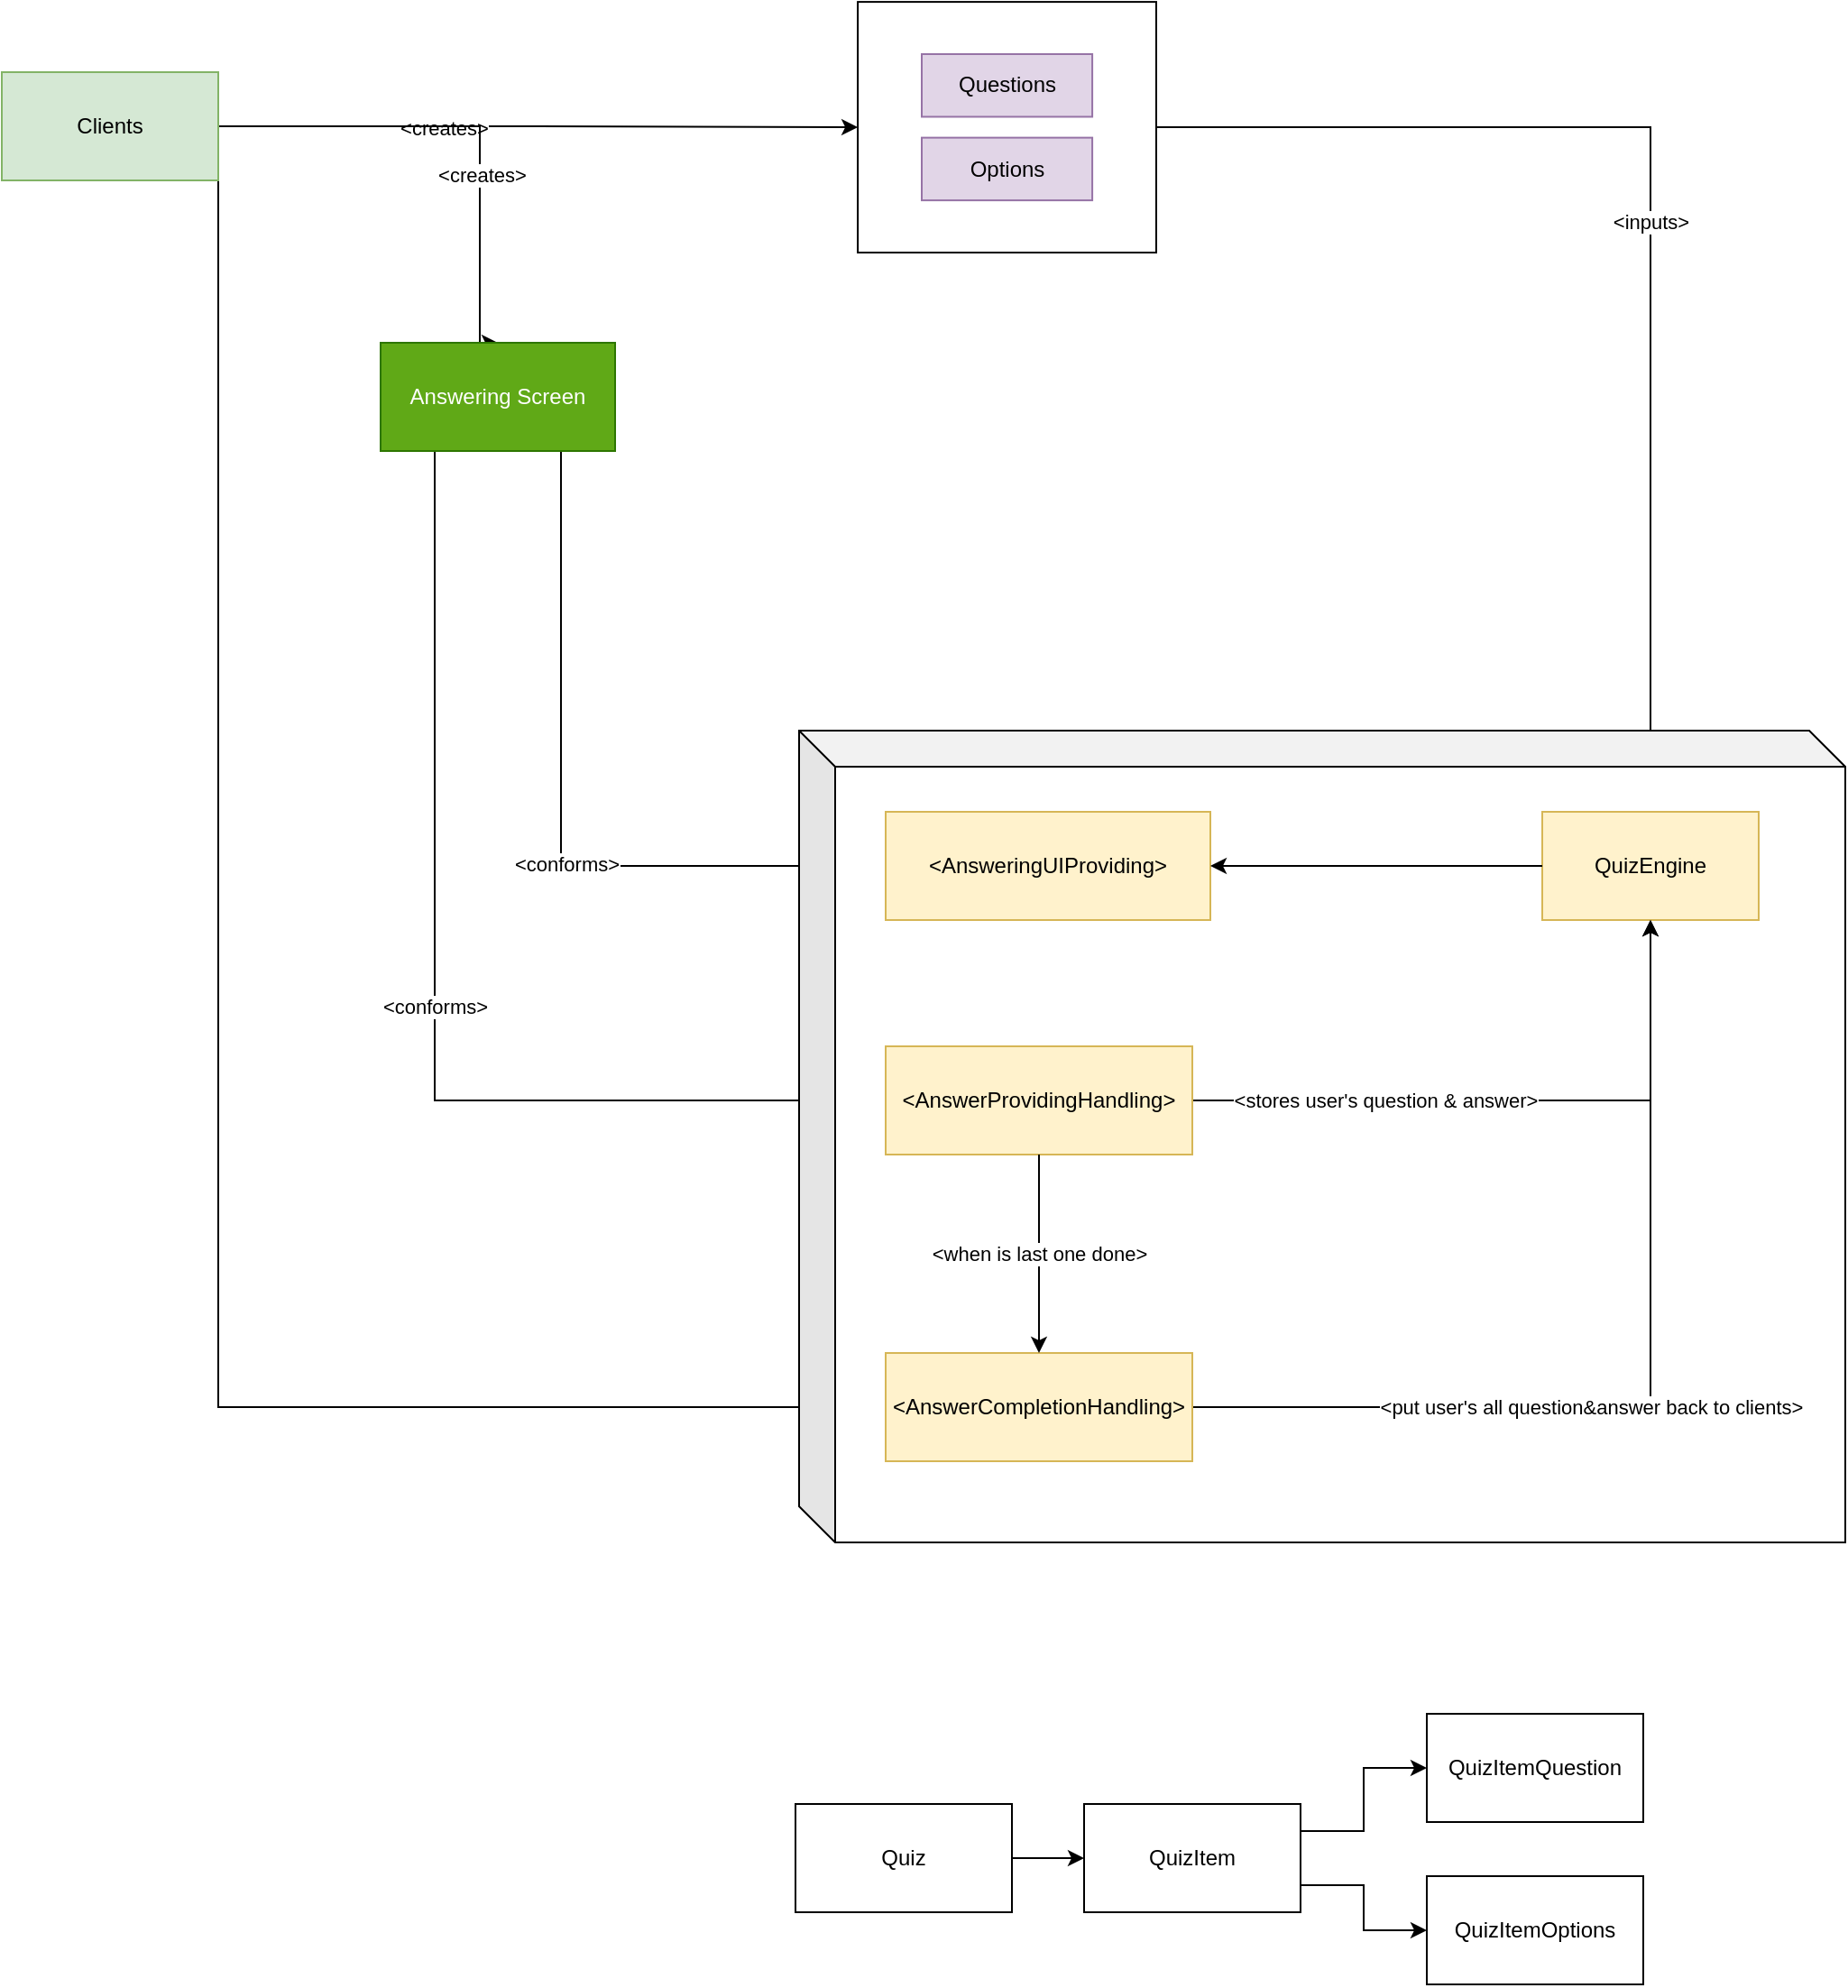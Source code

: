 <mxfile version="18.1.2" type="github">
  <diagram id="QevR58mqHxNy5xoqsCGV" name="第 1 页">
    <mxGraphModel dx="1351" dy="1453" grid="1" gridSize="10" guides="1" tooltips="1" connect="1" arrows="1" fold="1" page="1" pageScale="1" pageWidth="827" pageHeight="1169" math="0" shadow="0">
      <root>
        <mxCell id="0" />
        <mxCell id="1" parent="0" />
        <mxCell id="cNbQgifqtuX8BF5_g4Zv-7" style="edgeStyle=orthogonalEdgeStyle;rounded=0;orthogonalLoop=1;jettySize=auto;html=1;entryX=0;entryY=0.5;entryDx=0;entryDy=0;" parent="1" source="cNbQgifqtuX8BF5_g4Zv-2" target="cNbQgifqtuX8BF5_g4Zv-6" edge="1">
          <mxGeometry relative="1" as="geometry" />
        </mxCell>
        <mxCell id="cNbQgifqtuX8BF5_g4Zv-8" value="&amp;lt;creates&amp;gt;" style="edgeLabel;html=1;align=center;verticalAlign=middle;resizable=0;points=[];" parent="cNbQgifqtuX8BF5_g4Zv-7" vertex="1" connectable="0">
          <mxGeometry x="-0.304" y="-1" relative="1" as="geometry">
            <mxPoint x="1" as="offset" />
          </mxGeometry>
        </mxCell>
        <mxCell id="cNbQgifqtuX8BF5_g4Zv-11" style="edgeStyle=orthogonalEdgeStyle;rounded=0;orthogonalLoop=1;jettySize=auto;html=1;entryX=0.5;entryY=0;entryDx=0;entryDy=0;" parent="1" source="cNbQgifqtuX8BF5_g4Zv-2" target="cNbQgifqtuX8BF5_g4Zv-10" edge="1">
          <mxGeometry relative="1" as="geometry">
            <Array as="points">
              <mxPoint x="-295" y="20" />
            </Array>
          </mxGeometry>
        </mxCell>
        <mxCell id="cNbQgifqtuX8BF5_g4Zv-12" value="&amp;lt;creates&amp;gt;" style="edgeLabel;html=1;align=center;verticalAlign=middle;resizable=0;points=[];" parent="cNbQgifqtuX8BF5_g4Zv-11" vertex="1" connectable="0">
          <mxGeometry x="0.246" y="1" relative="1" as="geometry">
            <mxPoint as="offset" />
          </mxGeometry>
        </mxCell>
        <mxCell id="cNbQgifqtuX8BF5_g4Zv-23" style="edgeStyle=orthogonalEdgeStyle;rounded=0;orthogonalLoop=1;jettySize=auto;html=1;entryX=0;entryY=0.5;entryDx=0;entryDy=0;" parent="1" source="cNbQgifqtuX8BF5_g4Zv-2" target="cNbQgifqtuX8BF5_g4Zv-22" edge="1">
          <mxGeometry relative="1" as="geometry">
            <Array as="points">
              <mxPoint x="-440" y="730" />
            </Array>
          </mxGeometry>
        </mxCell>
        <mxCell id="cNbQgifqtuX8BF5_g4Zv-2" value="Clients" style="rounded=0;whiteSpace=wrap;html=1;fillColor=#d5e8d4;strokeColor=#82b366;" parent="1" vertex="1">
          <mxGeometry x="-560" y="-10" width="120" height="60" as="geometry" />
        </mxCell>
        <mxCell id="cNbQgifqtuX8BF5_g4Zv-5" value="" style="group" parent="1" vertex="1" connectable="0">
          <mxGeometry x="-50" y="-20" width="130" height="110" as="geometry" />
        </mxCell>
        <mxCell id="cNbQgifqtuX8BF5_g4Zv-6" value="" style="rounded=0;whiteSpace=wrap;html=1;" parent="cNbQgifqtuX8BF5_g4Zv-5" vertex="1">
          <mxGeometry x="-35.455" y="-28.947" width="165.455" height="138.947" as="geometry" />
        </mxCell>
        <mxCell id="cNbQgifqtuX8BF5_g4Zv-3" value="Questions" style="rounded=0;whiteSpace=wrap;html=1;fillColor=#e1d5e7;strokeColor=#9673a6;" parent="cNbQgifqtuX8BF5_g4Zv-5" vertex="1">
          <mxGeometry width="94.545" height="34.737" as="geometry" />
        </mxCell>
        <mxCell id="cNbQgifqtuX8BF5_g4Zv-4" value="Options" style="rounded=0;whiteSpace=wrap;html=1;fillColor=#e1d5e7;strokeColor=#9673a6;" parent="cNbQgifqtuX8BF5_g4Zv-5" vertex="1">
          <mxGeometry y="46.316" width="94.545" height="34.737" as="geometry" />
        </mxCell>
        <mxCell id="cNbQgifqtuX8BF5_g4Zv-9" value="&amp;lt;inputs&amp;gt;" style="edgeStyle=orthogonalEdgeStyle;rounded=0;orthogonalLoop=1;jettySize=auto;html=1;" parent="1" source="cNbQgifqtuX8BF5_g4Zv-6" target="cNbQgifqtuX8BF5_g4Zv-1" edge="1">
          <mxGeometry relative="1" as="geometry" />
        </mxCell>
        <mxCell id="cNbQgifqtuX8BF5_g4Zv-16" style="edgeStyle=orthogonalEdgeStyle;rounded=0;orthogonalLoop=1;jettySize=auto;html=1;entryX=0;entryY=0.5;entryDx=0;entryDy=0;exitX=1;exitY=0.5;exitDx=0;exitDy=0;" parent="1" source="cNbQgifqtuX8BF5_g4Zv-10" target="cNbQgifqtuX8BF5_g4Zv-14" edge="1">
          <mxGeometry relative="1" as="geometry">
            <mxPoint x="-190" y="520" as="sourcePoint" />
            <mxPoint x="-160" y="420" as="targetPoint" />
            <Array as="points">
              <mxPoint x="-250" y="170" />
              <mxPoint x="-250" y="430" />
            </Array>
          </mxGeometry>
        </mxCell>
        <mxCell id="cNbQgifqtuX8BF5_g4Zv-21" value="&amp;lt;conforms&amp;gt;" style="edgeLabel;html=1;align=center;verticalAlign=middle;resizable=0;points=[];" parent="cNbQgifqtuX8BF5_g4Zv-16" vertex="1" connectable="0">
          <mxGeometry x="0.245" y="1" relative="1" as="geometry">
            <mxPoint as="offset" />
          </mxGeometry>
        </mxCell>
        <mxCell id="cNbQgifqtuX8BF5_g4Zv-19" style="edgeStyle=orthogonalEdgeStyle;rounded=0;orthogonalLoop=1;jettySize=auto;html=1;entryX=0;entryY=0.5;entryDx=0;entryDy=0;" parent="1" source="cNbQgifqtuX8BF5_g4Zv-10" target="cNbQgifqtuX8BF5_g4Zv-18" edge="1">
          <mxGeometry relative="1" as="geometry">
            <Array as="points">
              <mxPoint x="-320" y="560" />
            </Array>
          </mxGeometry>
        </mxCell>
        <mxCell id="cNbQgifqtuX8BF5_g4Zv-20" value="&amp;lt;conforms&amp;gt;" style="edgeLabel;html=1;align=center;verticalAlign=middle;resizable=0;points=[];" parent="cNbQgifqtuX8BF5_g4Zv-19" vertex="1" connectable="0">
          <mxGeometry x="0.009" relative="1" as="geometry">
            <mxPoint as="offset" />
          </mxGeometry>
        </mxCell>
        <mxCell id="cNbQgifqtuX8BF5_g4Zv-10" value="Answering Screen" style="rounded=0;whiteSpace=wrap;html=1;fillColor=#60a917;fontColor=#ffffff;strokeColor=#2D7600;" parent="1" vertex="1">
          <mxGeometry x="-350" y="140" width="130" height="60" as="geometry" />
        </mxCell>
        <mxCell id="cNbQgifqtuX8BF5_g4Zv-29" value="" style="group;glass=0;rounded=0;" parent="1" vertex="1" connectable="0">
          <mxGeometry x="-70" y="400" width="532" height="405" as="geometry" />
        </mxCell>
        <mxCell id="cNbQgifqtuX8BF5_g4Zv-30" value="" style="shape=cube;whiteSpace=wrap;html=1;boundedLbl=1;backgroundOutline=1;darkOpacity=0.05;darkOpacity2=0.1;shadow=0;sketch=0;" parent="cNbQgifqtuX8BF5_g4Zv-29" vertex="1">
          <mxGeometry x="-48" y="-45" width="580" height="450" as="geometry" />
        </mxCell>
        <mxCell id="cNbQgifqtuX8BF5_g4Zv-1" value="QuizEngine" style="rounded=0;whiteSpace=wrap;html=1;fillColor=#fff2cc;strokeColor=#d6b656;" parent="cNbQgifqtuX8BF5_g4Zv-29" vertex="1">
          <mxGeometry x="364" width="120" height="60" as="geometry" />
        </mxCell>
        <mxCell id="cNbQgifqtuX8BF5_g4Zv-14" value="&amp;lt;AnsweringUIProviding&amp;gt;" style="whiteSpace=wrap;html=1;fillColor=#fff2cc;strokeColor=#d6b656;rounded=0;" parent="cNbQgifqtuX8BF5_g4Zv-29" vertex="1">
          <mxGeometry width="180" height="60" as="geometry" />
        </mxCell>
        <mxCell id="cNbQgifqtuX8BF5_g4Zv-15" value="" style="edgeStyle=orthogonalEdgeStyle;rounded=0;orthogonalLoop=1;jettySize=auto;html=1;" parent="cNbQgifqtuX8BF5_g4Zv-29" source="cNbQgifqtuX8BF5_g4Zv-1" target="cNbQgifqtuX8BF5_g4Zv-14" edge="1">
          <mxGeometry relative="1" as="geometry" />
        </mxCell>
        <mxCell id="cNbQgifqtuX8BF5_g4Zv-24" style="edgeStyle=orthogonalEdgeStyle;rounded=0;orthogonalLoop=1;jettySize=auto;html=1;entryX=0.5;entryY=1;entryDx=0;entryDy=0;" parent="cNbQgifqtuX8BF5_g4Zv-29" source="cNbQgifqtuX8BF5_g4Zv-18" target="cNbQgifqtuX8BF5_g4Zv-1" edge="1">
          <mxGeometry relative="1" as="geometry" />
        </mxCell>
        <mxCell id="cNbQgifqtuX8BF5_g4Zv-25" value="&amp;lt;stores user&#39;s question &amp;amp; answer&amp;gt;" style="edgeLabel;html=1;align=center;verticalAlign=middle;resizable=0;points=[];" parent="cNbQgifqtuX8BF5_g4Zv-24" vertex="1" connectable="0">
          <mxGeometry x="-0.397" relative="1" as="geometry">
            <mxPoint as="offset" />
          </mxGeometry>
        </mxCell>
        <mxCell id="cNbQgifqtuX8BF5_g4Zv-18" value="&amp;lt;AnswerProvidingHandling&amp;gt;" style="whiteSpace=wrap;html=1;fillColor=#fff2cc;strokeColor=#d6b656;" parent="cNbQgifqtuX8BF5_g4Zv-29" vertex="1">
          <mxGeometry y="130" width="170" height="60" as="geometry" />
        </mxCell>
        <mxCell id="cNbQgifqtuX8BF5_g4Zv-27" style="edgeStyle=orthogonalEdgeStyle;rounded=0;orthogonalLoop=1;jettySize=auto;html=1;exitX=1;exitY=0.5;exitDx=0;exitDy=0;entryX=0.5;entryY=1;entryDx=0;entryDy=0;" parent="cNbQgifqtuX8BF5_g4Zv-29" source="cNbQgifqtuX8BF5_g4Zv-22" target="cNbQgifqtuX8BF5_g4Zv-1" edge="1">
          <mxGeometry relative="1" as="geometry" />
        </mxCell>
        <mxCell id="cNbQgifqtuX8BF5_g4Zv-28" value="&amp;lt;put user&#39;s all question&amp;amp;answer back to clients&amp;gt;" style="edgeLabel;html=1;align=center;verticalAlign=middle;resizable=0;points=[];" parent="cNbQgifqtuX8BF5_g4Zv-27" vertex="1" connectable="0">
          <mxGeometry x="-0.686" y="1" relative="1" as="geometry">
            <mxPoint x="138" y="1" as="offset" />
          </mxGeometry>
        </mxCell>
        <mxCell id="cNbQgifqtuX8BF5_g4Zv-22" value="&amp;lt;AnswerCompletionHandling&amp;gt;" style="whiteSpace=wrap;html=1;fillColor=#fff2cc;strokeColor=#d6b656;" parent="cNbQgifqtuX8BF5_g4Zv-29" vertex="1">
          <mxGeometry y="300" width="170" height="60" as="geometry" />
        </mxCell>
        <mxCell id="cNbQgifqtuX8BF5_g4Zv-26" value="&amp;lt;when is last one done&amp;gt;" style="edgeStyle=orthogonalEdgeStyle;rounded=0;orthogonalLoop=1;jettySize=auto;html=1;" parent="cNbQgifqtuX8BF5_g4Zv-29" source="cNbQgifqtuX8BF5_g4Zv-18" target="cNbQgifqtuX8BF5_g4Zv-22" edge="1">
          <mxGeometry relative="1" as="geometry" />
        </mxCell>
        <mxCell id="PdoRV1rLWRBL35N2X1Tp-5" style="edgeStyle=orthogonalEdgeStyle;rounded=0;orthogonalLoop=1;jettySize=auto;html=1;" edge="1" parent="1" source="PdoRV1rLWRBL35N2X1Tp-1" target="PdoRV1rLWRBL35N2X1Tp-2">
          <mxGeometry relative="1" as="geometry" />
        </mxCell>
        <mxCell id="PdoRV1rLWRBL35N2X1Tp-1" value="Quiz" style="rounded=0;whiteSpace=wrap;html=1;" vertex="1" parent="1">
          <mxGeometry x="-120" y="950" width="120" height="60" as="geometry" />
        </mxCell>
        <mxCell id="PdoRV1rLWRBL35N2X1Tp-6" style="edgeStyle=orthogonalEdgeStyle;rounded=0;orthogonalLoop=1;jettySize=auto;html=1;exitX=1;exitY=0.25;exitDx=0;exitDy=0;entryX=0;entryY=0.5;entryDx=0;entryDy=0;" edge="1" parent="1" source="PdoRV1rLWRBL35N2X1Tp-2" target="PdoRV1rLWRBL35N2X1Tp-3">
          <mxGeometry relative="1" as="geometry" />
        </mxCell>
        <mxCell id="PdoRV1rLWRBL35N2X1Tp-7" style="edgeStyle=orthogonalEdgeStyle;rounded=0;orthogonalLoop=1;jettySize=auto;html=1;exitX=1;exitY=0.75;exitDx=0;exitDy=0;" edge="1" parent="1" source="PdoRV1rLWRBL35N2X1Tp-2" target="PdoRV1rLWRBL35N2X1Tp-4">
          <mxGeometry relative="1" as="geometry" />
        </mxCell>
        <mxCell id="PdoRV1rLWRBL35N2X1Tp-2" value="QuizItem" style="rounded=0;whiteSpace=wrap;html=1;" vertex="1" parent="1">
          <mxGeometry x="40" y="950" width="120" height="60" as="geometry" />
        </mxCell>
        <mxCell id="PdoRV1rLWRBL35N2X1Tp-3" value="QuizItemQuestion" style="rounded=0;whiteSpace=wrap;html=1;" vertex="1" parent="1">
          <mxGeometry x="230" y="900" width="120" height="60" as="geometry" />
        </mxCell>
        <mxCell id="PdoRV1rLWRBL35N2X1Tp-4" value="QuizItemOptions" style="rounded=0;whiteSpace=wrap;html=1;" vertex="1" parent="1">
          <mxGeometry x="230" y="990" width="120" height="60" as="geometry" />
        </mxCell>
      </root>
    </mxGraphModel>
  </diagram>
</mxfile>
